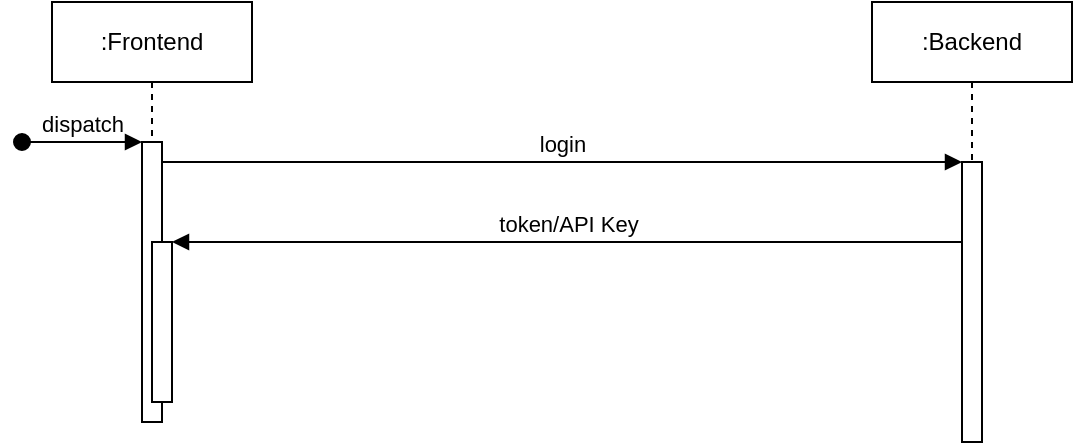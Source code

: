 <mxfile version="21.1.8" type="github">
  <diagram name="Page-1" id="2YBvvXClWsGukQMizWep">
    <mxGraphModel dx="1194" dy="798" grid="1" gridSize="10" guides="1" tooltips="1" connect="1" arrows="1" fold="1" page="1" pageScale="1" pageWidth="850" pageHeight="1100" math="0" shadow="0">
      <root>
        <mxCell id="0" />
        <mxCell id="1" parent="0" />
        <mxCell id="R4cRmpyerJcZYyLZYaJI-20" value=":Frontend" style="shape=umlLifeline;perimeter=lifelinePerimeter;whiteSpace=wrap;html=1;container=0;dropTarget=0;collapsible=0;recursiveResize=0;outlineConnect=0;portConstraint=eastwest;newEdgeStyle={&quot;edgeStyle&quot;:&quot;elbowEdgeStyle&quot;,&quot;elbow&quot;:&quot;vertical&quot;,&quot;curved&quot;:0,&quot;rounded&quot;:0};" vertex="1" parent="1">
          <mxGeometry x="151" y="80" width="100" height="210" as="geometry" />
        </mxCell>
        <mxCell id="R4cRmpyerJcZYyLZYaJI-21" value="" style="html=1;points=[];perimeter=orthogonalPerimeter;outlineConnect=0;targetShapes=umlLifeline;portConstraint=eastwest;newEdgeStyle={&quot;edgeStyle&quot;:&quot;elbowEdgeStyle&quot;,&quot;elbow&quot;:&quot;vertical&quot;,&quot;curved&quot;:0,&quot;rounded&quot;:0};" vertex="1" parent="R4cRmpyerJcZYyLZYaJI-20">
          <mxGeometry x="45" y="70" width="10" height="140" as="geometry" />
        </mxCell>
        <mxCell id="R4cRmpyerJcZYyLZYaJI-22" value="dispatch" style="html=1;verticalAlign=bottom;startArrow=oval;endArrow=block;startSize=8;edgeStyle=elbowEdgeStyle;elbow=vertical;curved=0;rounded=0;" edge="1" parent="R4cRmpyerJcZYyLZYaJI-20" target="R4cRmpyerJcZYyLZYaJI-21">
          <mxGeometry relative="1" as="geometry">
            <mxPoint x="-15" y="70" as="sourcePoint" />
          </mxGeometry>
        </mxCell>
        <mxCell id="R4cRmpyerJcZYyLZYaJI-23" value="" style="html=1;points=[];perimeter=orthogonalPerimeter;outlineConnect=0;targetShapes=umlLifeline;portConstraint=eastwest;newEdgeStyle={&quot;edgeStyle&quot;:&quot;elbowEdgeStyle&quot;,&quot;elbow&quot;:&quot;vertical&quot;,&quot;curved&quot;:0,&quot;rounded&quot;:0};" vertex="1" parent="R4cRmpyerJcZYyLZYaJI-20">
          <mxGeometry x="50" y="120" width="10" height="80" as="geometry" />
        </mxCell>
        <mxCell id="R4cRmpyerJcZYyLZYaJI-24" value=":Backend" style="shape=umlLifeline;perimeter=lifelinePerimeter;whiteSpace=wrap;html=1;container=0;dropTarget=0;collapsible=0;recursiveResize=0;outlineConnect=0;portConstraint=eastwest;newEdgeStyle={&quot;edgeStyle&quot;:&quot;elbowEdgeStyle&quot;,&quot;elbow&quot;:&quot;vertical&quot;,&quot;curved&quot;:0,&quot;rounded&quot;:0};" vertex="1" parent="1">
          <mxGeometry x="561" y="80" width="100" height="210" as="geometry" />
        </mxCell>
        <mxCell id="R4cRmpyerJcZYyLZYaJI-25" value="" style="html=1;points=[];perimeter=orthogonalPerimeter;outlineConnect=0;targetShapes=umlLifeline;portConstraint=eastwest;newEdgeStyle={&quot;edgeStyle&quot;:&quot;elbowEdgeStyle&quot;,&quot;elbow&quot;:&quot;vertical&quot;,&quot;curved&quot;:0,&quot;rounded&quot;:0};" vertex="1" parent="R4cRmpyerJcZYyLZYaJI-24">
          <mxGeometry x="45" y="80" width="10" height="140" as="geometry" />
        </mxCell>
        <mxCell id="R4cRmpyerJcZYyLZYaJI-26" value="login" style="html=1;verticalAlign=bottom;endArrow=block;edgeStyle=elbowEdgeStyle;elbow=vertical;curved=0;rounded=0;" edge="1" parent="1" source="R4cRmpyerJcZYyLZYaJI-21" target="R4cRmpyerJcZYyLZYaJI-25">
          <mxGeometry relative="1" as="geometry">
            <mxPoint x="306" y="170" as="sourcePoint" />
            <Array as="points">
              <mxPoint x="291" y="160" />
            </Array>
          </mxGeometry>
        </mxCell>
        <mxCell id="R4cRmpyerJcZYyLZYaJI-27" value="token/API Key" style="html=1;verticalAlign=bottom;endArrow=block;edgeStyle=elbowEdgeStyle;elbow=horizontal;curved=0;rounded=0;" edge="1" parent="1" source="R4cRmpyerJcZYyLZYaJI-25" target="R4cRmpyerJcZYyLZYaJI-23">
          <mxGeometry relative="1" as="geometry">
            <mxPoint x="286" y="200" as="sourcePoint" />
            <Array as="points">
              <mxPoint x="301" y="200" />
            </Array>
          </mxGeometry>
        </mxCell>
      </root>
    </mxGraphModel>
  </diagram>
</mxfile>
